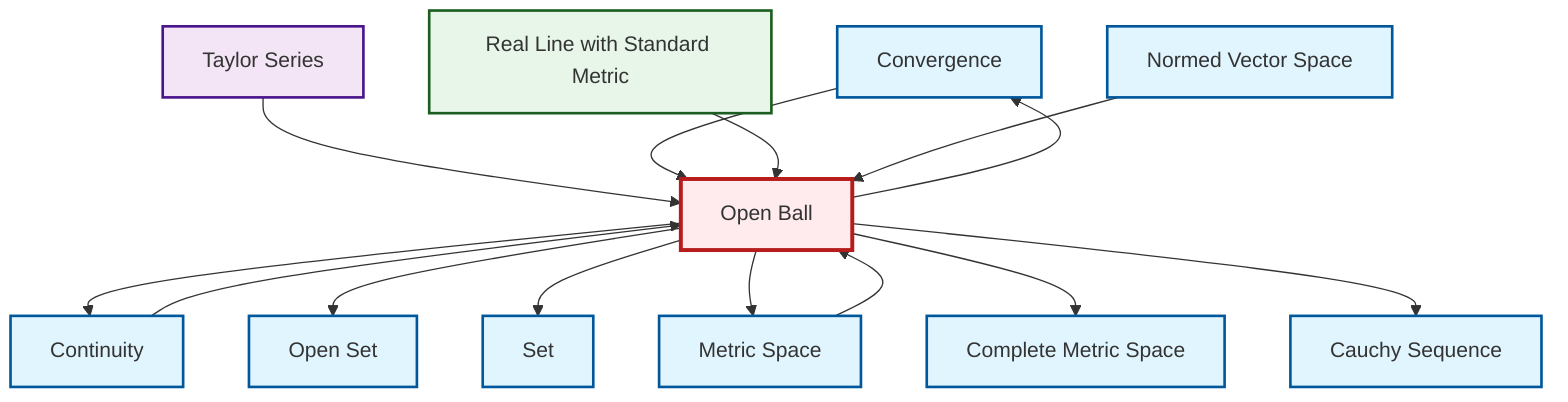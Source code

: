 graph TD
    classDef definition fill:#e1f5fe,stroke:#01579b,stroke-width:2px
    classDef theorem fill:#f3e5f5,stroke:#4a148c,stroke-width:2px
    classDef axiom fill:#fff3e0,stroke:#e65100,stroke-width:2px
    classDef example fill:#e8f5e9,stroke:#1b5e20,stroke-width:2px
    classDef current fill:#ffebee,stroke:#b71c1c,stroke-width:3px
    def-open-set["Open Set"]:::definition
    def-convergence["Convergence"]:::definition
    def-metric-space["Metric Space"]:::definition
    def-set["Set"]:::definition
    def-complete-metric-space["Complete Metric Space"]:::definition
    def-continuity["Continuity"]:::definition
    def-open-ball["Open Ball"]:::definition
    ex-real-line-metric["Real Line with Standard Metric"]:::example
    thm-taylor-series["Taylor Series"]:::theorem
    def-normed-vector-space["Normed Vector Space"]:::definition
    def-cauchy-sequence["Cauchy Sequence"]:::definition
    def-open-ball --> def-continuity
    def-open-ball --> def-open-set
    thm-taylor-series --> def-open-ball
    def-continuity --> def-open-ball
    def-convergence --> def-open-ball
    ex-real-line-metric --> def-open-ball
    def-open-ball --> def-convergence
    def-open-ball --> def-set
    def-normed-vector-space --> def-open-ball
    def-open-ball --> def-metric-space
    def-metric-space --> def-open-ball
    def-open-ball --> def-complete-metric-space
    def-open-ball --> def-cauchy-sequence
    class def-open-ball current